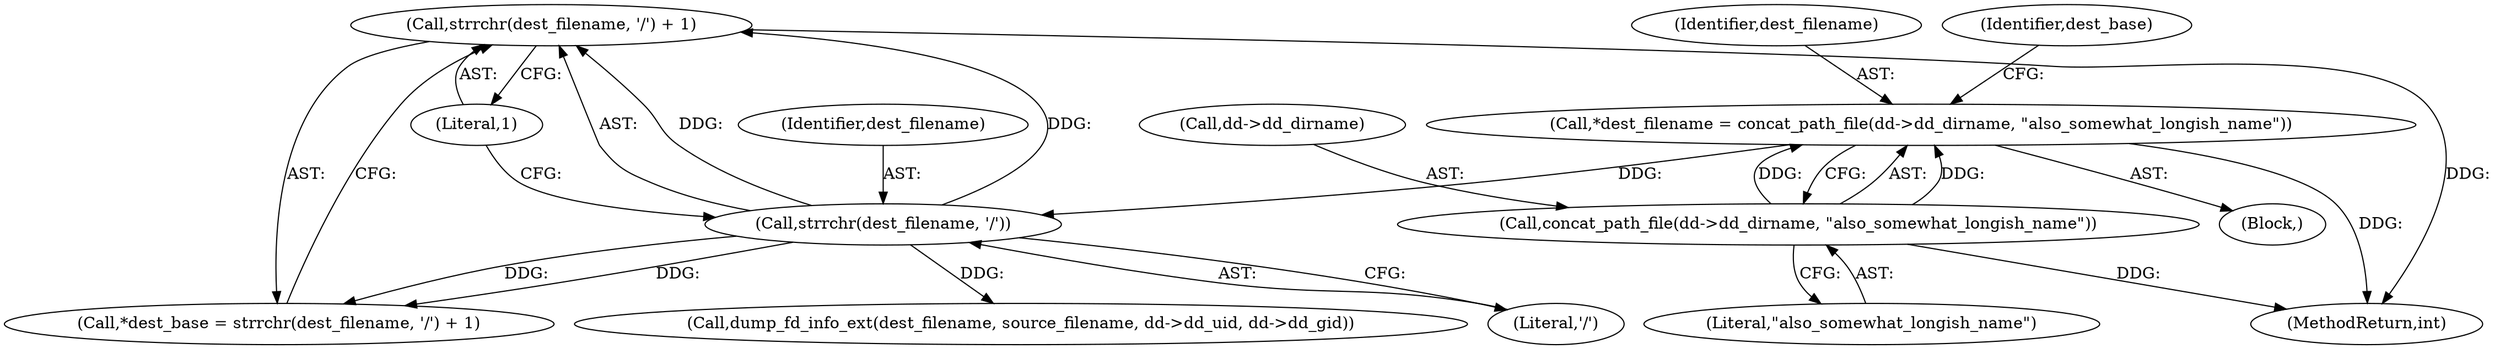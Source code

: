 digraph "0_abrt_3c1b60cfa62d39e5fff5a53a5bc53dae189e740e@API" {
"1000834" [label="(Call,strrchr(dest_filename, '/') + 1)"];
"1000835" [label="(Call,strrchr(dest_filename, '/'))"];
"1000824" [label="(Call,*dest_filename = concat_path_file(dd->dd_dirname, \"also_somewhat_longish_name\"))"];
"1000826" [label="(Call,concat_path_file(dd->dd_dirname, \"also_somewhat_longish_name\"))"];
"1000830" [label="(Literal,\"also_somewhat_longish_name\")"];
"1000835" [label="(Call,strrchr(dest_filename, '/'))"];
"1000834" [label="(Call,strrchr(dest_filename, '/') + 1)"];
"1000826" [label="(Call,concat_path_file(dd->dd_dirname, \"also_somewhat_longish_name\"))"];
"1000832" [label="(Call,*dest_base = strrchr(dest_filename, '/') + 1)"];
"1000833" [label="(Identifier,dest_base)"];
"1000827" [label="(Call,dd->dd_dirname)"];
"1000837" [label="(Literal,'/')"];
"1000838" [label="(Literal,1)"];
"1000836" [label="(Identifier,dest_filename)"];
"1000781" [label="(Block,)"];
"1000824" [label="(Call,*dest_filename = concat_path_file(dd->dd_dirname, \"also_somewhat_longish_name\"))"];
"1000883" [label="(Call,dump_fd_info_ext(dest_filename, source_filename, dd->dd_uid, dd->dd_gid))"];
"1000825" [label="(Identifier,dest_filename)"];
"1001445" [label="(MethodReturn,int)"];
"1000834" -> "1000832"  [label="AST: "];
"1000834" -> "1000838"  [label="CFG: "];
"1000835" -> "1000834"  [label="AST: "];
"1000838" -> "1000834"  [label="AST: "];
"1000832" -> "1000834"  [label="CFG: "];
"1000834" -> "1001445"  [label="DDG: "];
"1000835" -> "1000834"  [label="DDG: "];
"1000835" -> "1000834"  [label="DDG: "];
"1000835" -> "1000837"  [label="CFG: "];
"1000836" -> "1000835"  [label="AST: "];
"1000837" -> "1000835"  [label="AST: "];
"1000838" -> "1000835"  [label="CFG: "];
"1000835" -> "1000832"  [label="DDG: "];
"1000835" -> "1000832"  [label="DDG: "];
"1000824" -> "1000835"  [label="DDG: "];
"1000835" -> "1000883"  [label="DDG: "];
"1000824" -> "1000781"  [label="AST: "];
"1000824" -> "1000826"  [label="CFG: "];
"1000825" -> "1000824"  [label="AST: "];
"1000826" -> "1000824"  [label="AST: "];
"1000833" -> "1000824"  [label="CFG: "];
"1000824" -> "1001445"  [label="DDG: "];
"1000826" -> "1000824"  [label="DDG: "];
"1000826" -> "1000824"  [label="DDG: "];
"1000826" -> "1000830"  [label="CFG: "];
"1000827" -> "1000826"  [label="AST: "];
"1000830" -> "1000826"  [label="AST: "];
"1000826" -> "1001445"  [label="DDG: "];
}
